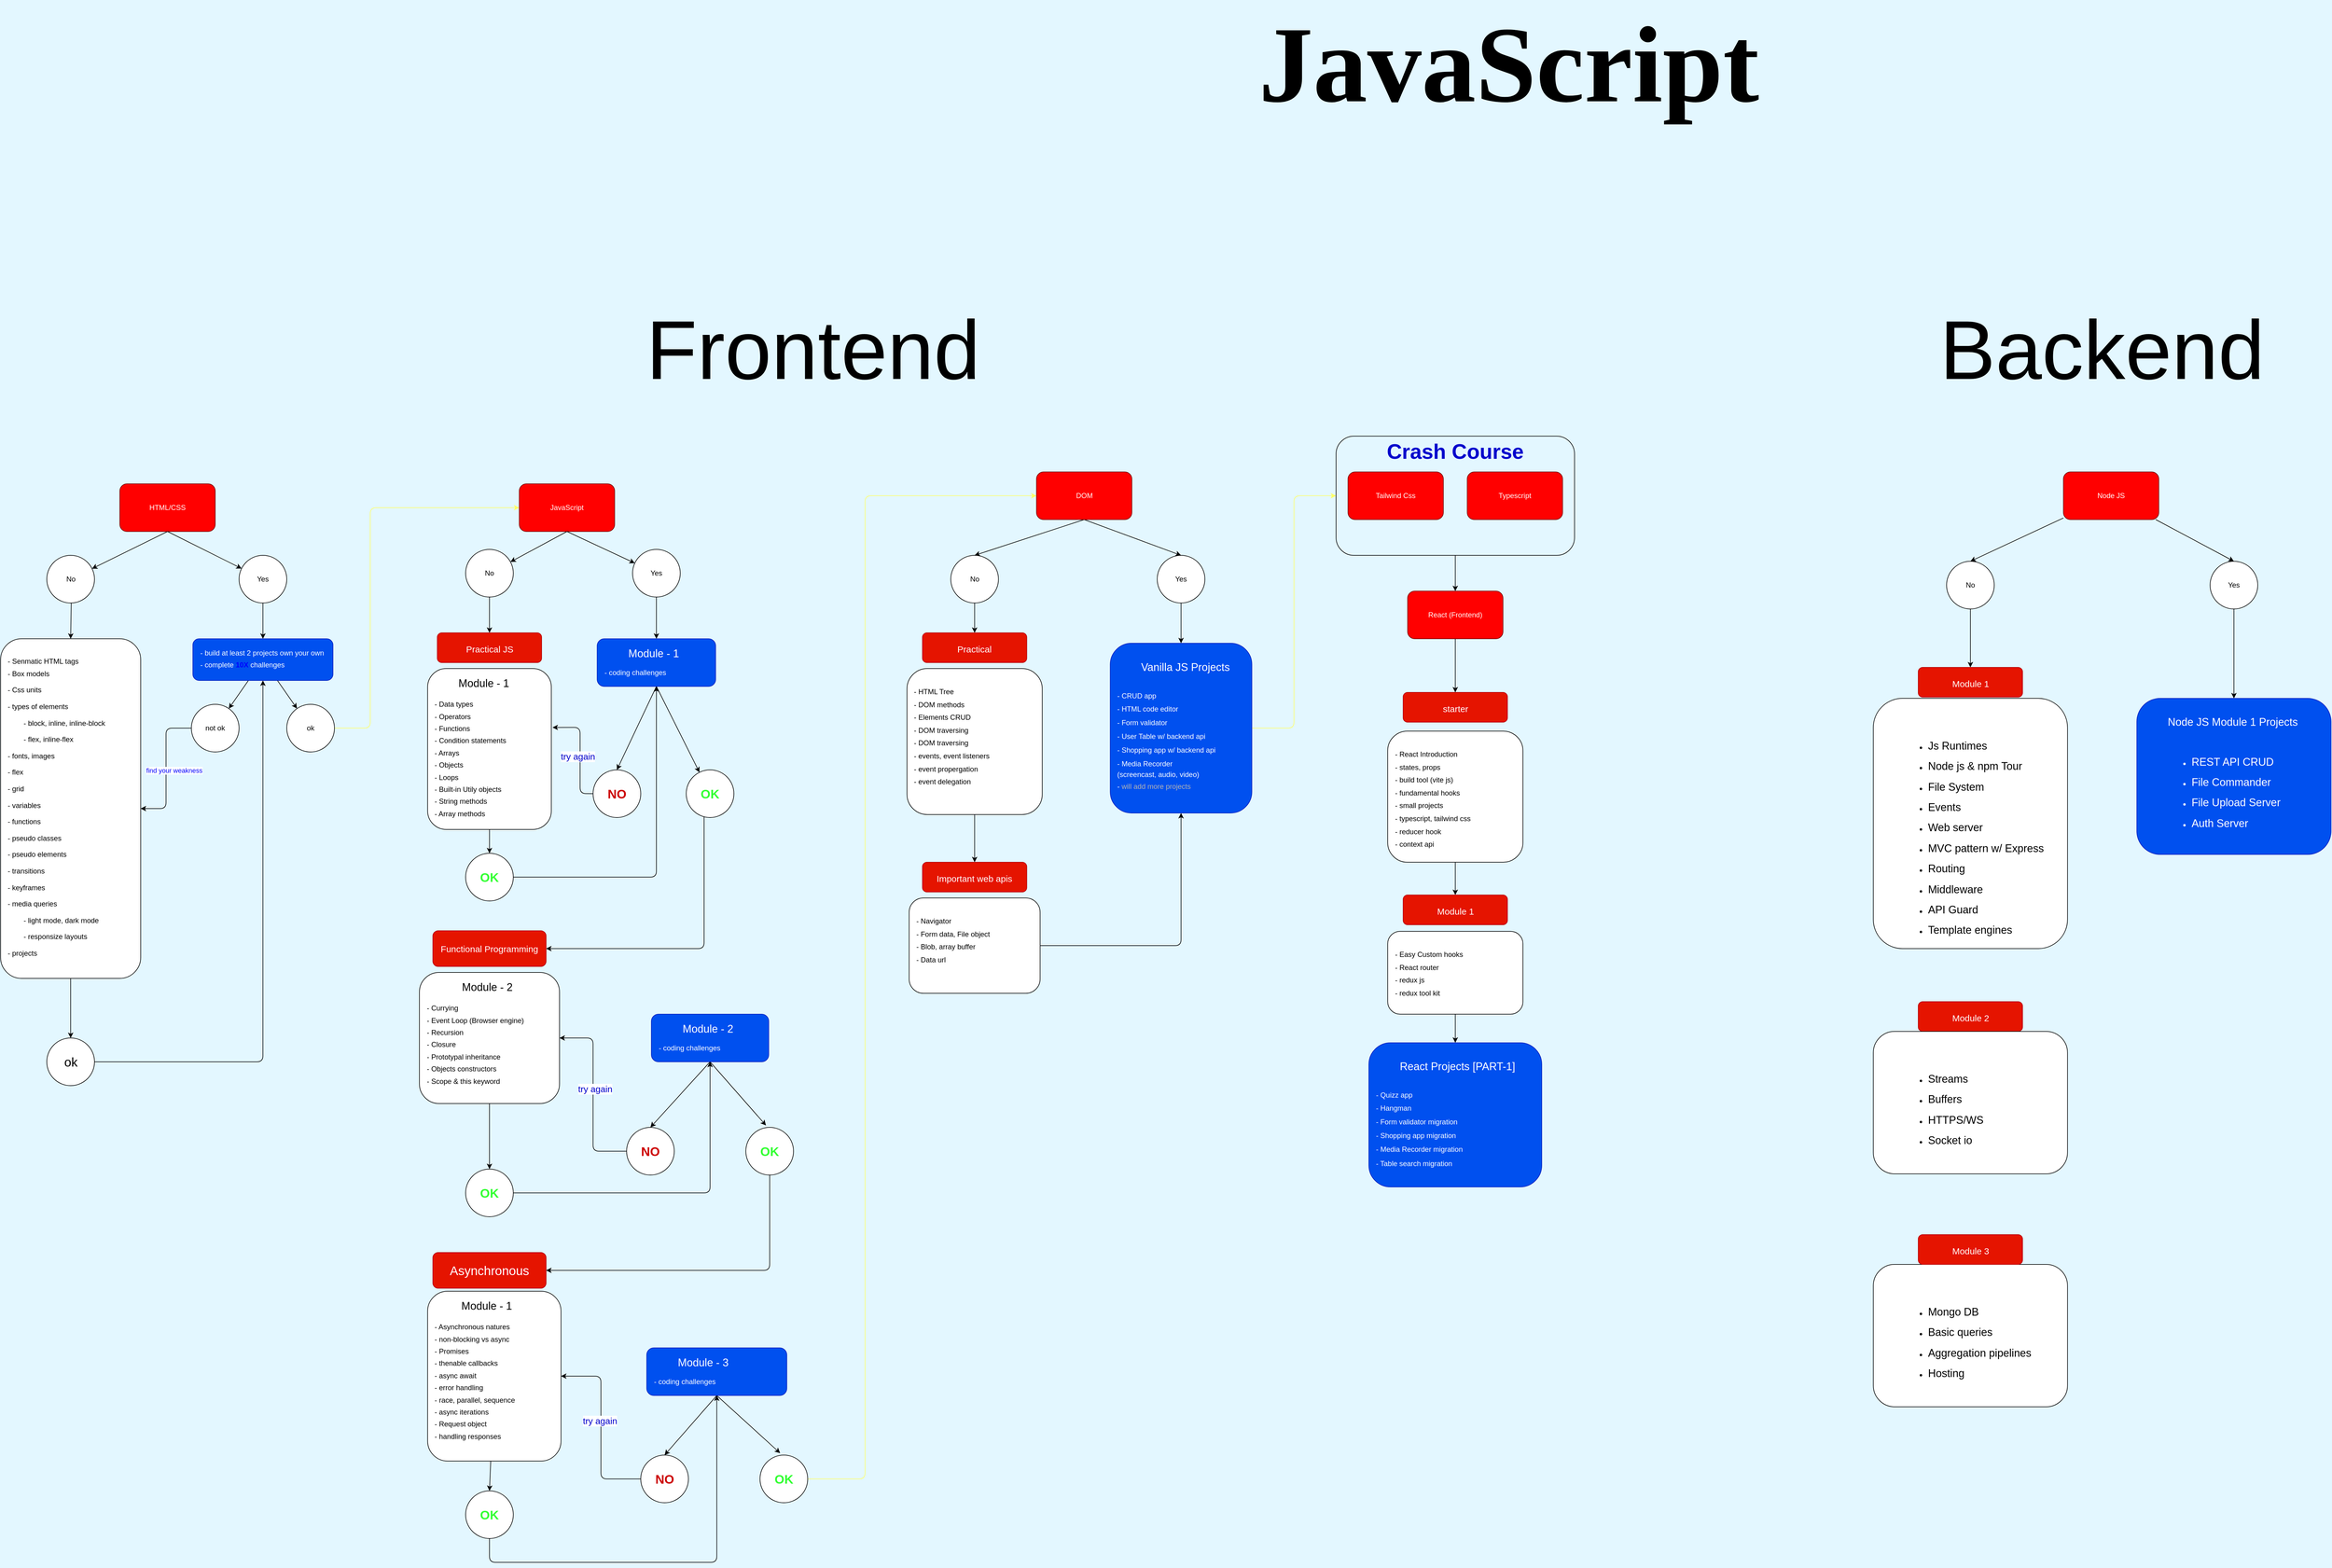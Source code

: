 <mxfile version="22.0.8" type="github">
  <diagram name="Page-1" id="PDXy6o1NTg4b_xBKvF_s">
    <mxGraphModel dx="4040" dy="2633" grid="0" gridSize="10" guides="1" tooltips="1" connect="1" arrows="1" fold="1" page="0" pageScale="1" pageWidth="827" pageHeight="1169" background="#E3F7FF" math="0" shadow="0">
      <root>
        <mxCell id="0" />
        <mxCell id="1" parent="0" />
        <mxCell id="FlzMsr6A2PIpTHrgCxrh-2" value="" style="edgeStyle=none;html=1;exitX=0.5;exitY=1;exitDx=0;exitDy=0;" edge="1" parent="1" source="FlzMsr6A2PIpTHrgCxrh-3" target="FlzMsr6A2PIpTHrgCxrh-5">
          <mxGeometry relative="1" as="geometry" />
        </mxCell>
        <mxCell id="FlzMsr6A2PIpTHrgCxrh-3" value="HTML/CSS" style="rounded=1;whiteSpace=wrap;html=1;fillColor=#FF0000;fontColor=#ffffff;strokeColor=#6F0000;" vertex="1" parent="1">
          <mxGeometry x="160" y="70" width="160" height="80" as="geometry" />
        </mxCell>
        <mxCell id="FlzMsr6A2PIpTHrgCxrh-4" style="edgeStyle=none;html=1;entryX=0.5;entryY=0;entryDx=0;entryDy=0;fontColor=#0000FF;" edge="1" parent="1" source="FlzMsr6A2PIpTHrgCxrh-5" target="FlzMsr6A2PIpTHrgCxrh-13">
          <mxGeometry relative="1" as="geometry" />
        </mxCell>
        <mxCell id="FlzMsr6A2PIpTHrgCxrh-5" value="No" style="ellipse;whiteSpace=wrap;html=1;rounded=1;" vertex="1" parent="1">
          <mxGeometry x="37.5" y="190" width="80" height="80" as="geometry" />
        </mxCell>
        <mxCell id="FlzMsr6A2PIpTHrgCxrh-6" style="edgeStyle=none;html=1;entryX=0.5;entryY=0;entryDx=0;entryDy=0;" edge="1" parent="1" source="FlzMsr6A2PIpTHrgCxrh-7" target="FlzMsr6A2PIpTHrgCxrh-11">
          <mxGeometry relative="1" as="geometry" />
        </mxCell>
        <mxCell id="FlzMsr6A2PIpTHrgCxrh-7" value="Yes" style="ellipse;whiteSpace=wrap;html=1;rounded=1;" vertex="1" parent="1">
          <mxGeometry x="360" y="190" width="80" height="80" as="geometry" />
        </mxCell>
        <mxCell id="FlzMsr6A2PIpTHrgCxrh-8" value="" style="edgeStyle=none;html=1;exitX=0.5;exitY=1;exitDx=0;exitDy=0;" edge="1" parent="1" source="FlzMsr6A2PIpTHrgCxrh-3" target="FlzMsr6A2PIpTHrgCxrh-7">
          <mxGeometry relative="1" as="geometry">
            <mxPoint x="413.636" y="160" as="sourcePoint" />
          </mxGeometry>
        </mxCell>
        <mxCell id="FlzMsr6A2PIpTHrgCxrh-9" value="" style="edgeStyle=none;html=1;fontColor=#0000FF;" edge="1" parent="1" source="FlzMsr6A2PIpTHrgCxrh-11" target="FlzMsr6A2PIpTHrgCxrh-15">
          <mxGeometry relative="1" as="geometry" />
        </mxCell>
        <mxCell id="FlzMsr6A2PIpTHrgCxrh-10" value="" style="edgeStyle=none;html=1;fontColor=#0000FF;" edge="1" parent="1" source="FlzMsr6A2PIpTHrgCxrh-11" target="FlzMsr6A2PIpTHrgCxrh-18">
          <mxGeometry relative="1" as="geometry" />
        </mxCell>
        <mxCell id="FlzMsr6A2PIpTHrgCxrh-11" value="&lt;div style=&quot;text-align: justify;&quot;&gt;&lt;span style=&quot;background-color: initial;&quot;&gt;- build at least 2 projects own your own&lt;/span&gt;&lt;/div&gt;&lt;div style=&quot;text-align: justify; line-height: 230%;&quot;&gt;&lt;span style=&quot;background-color: initial;&quot;&gt;- complete &lt;b&gt;&lt;font color=&quot;#0000ff&quot;&gt;10X&lt;/font&gt;&lt;/b&gt; challenges&lt;/span&gt;&lt;/div&gt;" style="whiteSpace=wrap;html=1;rounded=1;align=left;spacingTop=0;spacing=12;verticalAlign=top;fillColor=#0050ef;fontColor=#ffffff;strokeColor=#001DBC;" vertex="1" parent="1">
          <mxGeometry x="282.5" y="330" width="235" height="70" as="geometry" />
        </mxCell>
        <mxCell id="FlzMsr6A2PIpTHrgCxrh-12" value="" style="edgeStyle=none;html=1;fontSize=18;" edge="1" parent="1" source="FlzMsr6A2PIpTHrgCxrh-13" target="FlzMsr6A2PIpTHrgCxrh-30">
          <mxGeometry relative="1" as="geometry" />
        </mxCell>
        <mxCell id="FlzMsr6A2PIpTHrgCxrh-13" value="&amp;nbsp; &amp;nbsp; &amp;nbsp; &amp;nbsp; &amp;nbsp; &amp;nbsp; &amp;nbsp; &amp;nbsp; &amp;nbsp; &amp;nbsp; &amp;nbsp; &amp;nbsp; &amp;nbsp; &amp;nbsp; &amp;nbsp; &amp;nbsp; &amp;nbsp; &amp;nbsp; &amp;nbsp; &amp;nbsp; &amp;nbsp; &amp;nbsp; &amp;nbsp; &amp;nbsp; &amp;nbsp; &amp;nbsp; &amp;nbsp; &amp;nbsp; &amp;nbsp; &amp;nbsp;&lt;br&gt;- Senmatic HTML tags&lt;br&gt;&lt;div style=&quot;line-height: 27.6px;&quot;&gt;&lt;span style=&quot;background-color: initial;&quot;&gt;- Box models&lt;/span&gt;&lt;/div&gt;&lt;div style=&quot;line-height: 27.6px;&quot;&gt;&lt;span style=&quot;background-color: initial;&quot;&gt;- Css units&lt;/span&gt;&lt;/div&gt;&lt;div style=&quot;line-height: 27.6px;&quot;&gt;&lt;span style=&quot;background-color: initial;&quot;&gt;- types of elements&amp;nbsp;&lt;/span&gt;&lt;/div&gt;&lt;div style=&quot;line-height: 27.6px;&quot;&gt;&lt;span style=&quot;background-color: initial;&quot;&gt;&lt;span style=&quot;white-space: pre;&quot;&gt;&#x9;&lt;/span&gt;- block, inline, inline-block&lt;/span&gt;&lt;/div&gt;&lt;div style=&quot;line-height: 27.6px;&quot;&gt;&lt;span style=&quot;background-color: initial;&quot;&gt;&lt;span style=&quot;white-space: pre;&quot;&gt;&#x9;&lt;/span&gt;- flex, inline-flex&lt;br&gt;&lt;/span&gt;&lt;/div&gt;&lt;div style=&quot;line-height: 27.6px;&quot;&gt;&lt;span style=&quot;background-color: initial;&quot;&gt;- fonts,&amp;nbsp;&lt;/span&gt;&lt;span style=&quot;background-color: initial;&quot;&gt;images&lt;/span&gt;&lt;span style=&quot;background-color: initial;&quot;&gt;&lt;br&gt;&lt;/span&gt;&lt;/div&gt;&lt;div style=&quot;line-height: 27.6px;&quot;&gt;&lt;span style=&quot;background-color: initial;&quot;&gt;- flex&lt;/span&gt;&lt;/div&gt;&lt;div style=&quot;line-height: 27.6px;&quot;&gt;&lt;span style=&quot;background-color: initial;&quot;&gt;- grid&lt;/span&gt;&lt;/div&gt;&lt;div style=&quot;line-height: 27.6px;&quot;&gt;&lt;span style=&quot;background-color: initial;&quot;&gt;- variables&lt;/span&gt;&lt;/div&gt;&lt;div style=&quot;line-height: 27.6px;&quot;&gt;&lt;span style=&quot;background-color: initial;&quot;&gt;- functions&lt;/span&gt;&lt;/div&gt;&lt;div style=&quot;line-height: 27.6px;&quot;&gt;&lt;span style=&quot;background-color: initial;&quot;&gt;- pseudo classes&lt;/span&gt;&lt;/div&gt;&lt;div style=&quot;line-height: 27.6px;&quot;&gt;&lt;span style=&quot;background-color: initial;&quot;&gt;- pseudo elements&lt;/span&gt;&lt;/div&gt;&lt;div style=&quot;line-height: 27.6px;&quot;&gt;&lt;span style=&quot;background-color: initial;&quot;&gt;- transitions&lt;/span&gt;&lt;/div&gt;&lt;div style=&quot;line-height: 27.6px;&quot;&gt;&lt;span style=&quot;background-color: initial;&quot;&gt;- keyframes&lt;/span&gt;&lt;/div&gt;&lt;div style=&quot;line-height: 27.6px;&quot;&gt;&lt;span style=&quot;background-color: initial;&quot;&gt;- media queries&amp;nbsp;&lt;/span&gt;&lt;/div&gt;&lt;div style=&quot;line-height: 27.6px;&quot;&gt;&lt;span style=&quot;background-color: initial;&quot;&gt;&lt;span style=&quot;white-space: pre;&quot;&gt;&#x9;&lt;/span&gt;- light mode, dark mode&lt;br&gt;&lt;/span&gt;&lt;/div&gt;&lt;div style=&quot;line-height: 27.6px;&quot;&gt;&lt;span style=&quot;background-color: initial;&quot;&gt;&lt;span style=&quot;white-space: pre;&quot;&gt;&#x9;&lt;/span&gt;- responsize layouts&lt;br&gt;&lt;/span&gt;&lt;/div&gt;&lt;div style=&quot;line-height: 27.6px;&quot;&gt;&lt;span style=&quot;background-color: initial;&quot;&gt;- projects&lt;/span&gt;&lt;/div&gt;" style="whiteSpace=wrap;html=1;rounded=1;align=left;spacingTop=0;spacing=12;verticalAlign=top;" vertex="1" parent="1">
          <mxGeometry x="-40" y="330" width="235" height="570" as="geometry" />
        </mxCell>
        <mxCell id="FlzMsr6A2PIpTHrgCxrh-14" style="edgeStyle=orthogonalEdgeStyle;html=1;entryX=0;entryY=0.5;entryDx=0;entryDy=0;fontColor=#0000FF;fontSize=19;strokeColor=#FFFF66;" edge="1" parent="1" source="FlzMsr6A2PIpTHrgCxrh-15" target="FlzMsr6A2PIpTHrgCxrh-20">
          <mxGeometry relative="1" as="geometry">
            <Array as="points">
              <mxPoint x="580" y="480" />
              <mxPoint x="580" y="110" />
            </Array>
          </mxGeometry>
        </mxCell>
        <mxCell id="FlzMsr6A2PIpTHrgCxrh-15" value="ok" style="ellipse;whiteSpace=wrap;html=1;align=center;verticalAlign=middle;rounded=1;spacingTop=0;spacing=12;" vertex="1" parent="1">
          <mxGeometry x="440" y="440" width="80" height="80" as="geometry" />
        </mxCell>
        <mxCell id="FlzMsr6A2PIpTHrgCxrh-16" style="edgeStyle=orthogonalEdgeStyle;html=1;entryX=1;entryY=0.5;entryDx=0;entryDy=0;fontColor=#0000FF;" edge="1" parent="1" source="FlzMsr6A2PIpTHrgCxrh-18" target="FlzMsr6A2PIpTHrgCxrh-13">
          <mxGeometry relative="1" as="geometry" />
        </mxCell>
        <mxCell id="FlzMsr6A2PIpTHrgCxrh-17" value="find your weakness" style="edgeLabel;html=1;align=center;verticalAlign=middle;resizable=0;points=[];fontColor=#0000FF;rounded=1;" vertex="1" connectable="0" parent="FlzMsr6A2PIpTHrgCxrh-16">
          <mxGeometry x="-0.205" relative="1" as="geometry">
            <mxPoint x="13" y="26" as="offset" />
          </mxGeometry>
        </mxCell>
        <mxCell id="FlzMsr6A2PIpTHrgCxrh-18" value="not ok" style="ellipse;whiteSpace=wrap;html=1;align=center;verticalAlign=middle;rounded=1;spacingTop=0;spacing=12;" vertex="1" parent="1">
          <mxGeometry x="280" y="440" width="80" height="80" as="geometry" />
        </mxCell>
        <mxCell id="FlzMsr6A2PIpTHrgCxrh-19" value="" style="edgeStyle=none;html=1;exitX=0.5;exitY=1;exitDx=0;exitDy=0;" edge="1" parent="1" source="FlzMsr6A2PIpTHrgCxrh-20" target="FlzMsr6A2PIpTHrgCxrh-22">
          <mxGeometry relative="1" as="geometry" />
        </mxCell>
        <mxCell id="FlzMsr6A2PIpTHrgCxrh-20" value="JavaScript" style="rounded=1;whiteSpace=wrap;html=1;fillColor=#FF0000;fontColor=#ffffff;strokeColor=#6F0000;" vertex="1" parent="1">
          <mxGeometry x="830" y="70" width="160" height="80" as="geometry" />
        </mxCell>
        <mxCell id="FlzMsr6A2PIpTHrgCxrh-21" style="edgeStyle=orthogonalEdgeStyle;html=1;fontSize=15;fontColor=#0000CC;" edge="1" parent="1" source="FlzMsr6A2PIpTHrgCxrh-22" target="FlzMsr6A2PIpTHrgCxrh-64">
          <mxGeometry relative="1" as="geometry" />
        </mxCell>
        <mxCell id="FlzMsr6A2PIpTHrgCxrh-22" value="No" style="ellipse;whiteSpace=wrap;html=1;rounded=1;" vertex="1" parent="1">
          <mxGeometry x="740" y="180" width="80" height="80" as="geometry" />
        </mxCell>
        <mxCell id="FlzMsr6A2PIpTHrgCxrh-23" style="edgeStyle=none;html=1;" edge="1" parent="1" source="FlzMsr6A2PIpTHrgCxrh-24" target="FlzMsr6A2PIpTHrgCxrh-28">
          <mxGeometry relative="1" as="geometry" />
        </mxCell>
        <mxCell id="FlzMsr6A2PIpTHrgCxrh-24" value="Yes" style="ellipse;whiteSpace=wrap;html=1;rounded=1;" vertex="1" parent="1">
          <mxGeometry x="1020" y="180" width="80" height="80" as="geometry" />
        </mxCell>
        <mxCell id="FlzMsr6A2PIpTHrgCxrh-25" value="" style="edgeStyle=none;html=1;exitX=0.5;exitY=1;exitDx=0;exitDy=0;" edge="1" parent="1" source="FlzMsr6A2PIpTHrgCxrh-20" target="FlzMsr6A2PIpTHrgCxrh-24">
          <mxGeometry relative="1" as="geometry">
            <mxPoint x="1006.136" y="160" as="sourcePoint" />
          </mxGeometry>
        </mxCell>
        <mxCell id="FlzMsr6A2PIpTHrgCxrh-26" value="" style="html=1;fontSize=16;exitX=0.5;exitY=1;exitDx=0;exitDy=0;" edge="1" parent="1" source="FlzMsr6A2PIpTHrgCxrh-28" target="FlzMsr6A2PIpTHrgCxrh-38">
          <mxGeometry relative="1" as="geometry" />
        </mxCell>
        <mxCell id="FlzMsr6A2PIpTHrgCxrh-27" style="edgeStyle=none;html=1;exitX=0.5;exitY=1;exitDx=0;exitDy=0;entryX=0.5;entryY=0;entryDx=0;entryDy=0;fontSize=21;fontColor=#33FF33;" edge="1" parent="1" source="FlzMsr6A2PIpTHrgCxrh-28" target="FlzMsr6A2PIpTHrgCxrh-41">
          <mxGeometry relative="1" as="geometry" />
        </mxCell>
        <mxCell id="FlzMsr6A2PIpTHrgCxrh-28" value="&lt;blockquote style=&quot;margin: 0px 0px 0px 40px; border: none; padding: 0px; line-height: 140%;&quot;&gt;&lt;div style=&quot;text-align: center; line-height: 140%;&quot;&gt;&lt;font style=&quot;font-size: 18px;&quot;&gt;Module - 1&lt;/font&gt;&lt;/div&gt;&lt;/blockquote&gt;&lt;div style=&quot;text-align: center;&quot;&gt;&lt;span style=&quot;background-color: initial;&quot;&gt;&lt;br&gt;&lt;/span&gt;&lt;/div&gt;&lt;div style=&quot;text-align: justify;&quot;&gt;&lt;span style=&quot;background-color: initial;&quot;&gt;-&amp;nbsp;&lt;/span&gt;&lt;span style=&quot;background-color: initial;&quot;&gt;coding challenges&lt;/span&gt;&lt;br&gt;&lt;/div&gt;" style="whiteSpace=wrap;html=1;rounded=1;align=left;spacingTop=0;spacing=12;verticalAlign=top;fillColor=#0050ef;fontColor=#ffffff;strokeColor=#001DBC;" vertex="1" parent="1">
          <mxGeometry x="960.63" y="330" width="198.75" height="80" as="geometry" />
        </mxCell>
        <mxCell id="FlzMsr6A2PIpTHrgCxrh-29" style="edgeStyle=orthogonalEdgeStyle;html=1;entryX=0.5;entryY=1;entryDx=0;entryDy=0;fontSize=21;" edge="1" parent="1" source="FlzMsr6A2PIpTHrgCxrh-30" target="FlzMsr6A2PIpTHrgCxrh-11">
          <mxGeometry relative="1" as="geometry" />
        </mxCell>
        <mxCell id="FlzMsr6A2PIpTHrgCxrh-30" value="ok" style="ellipse;whiteSpace=wrap;html=1;align=center;verticalAlign=middle;rounded=1;spacingTop=0;spacing=12;fontSize=21;" vertex="1" parent="1">
          <mxGeometry x="37.5" y="1000" width="80" height="80" as="geometry" />
        </mxCell>
        <mxCell id="FlzMsr6A2PIpTHrgCxrh-31" value="" style="edgeStyle=orthogonalEdgeStyle;html=1;fontSize=16;" edge="1" parent="1" source="FlzMsr6A2PIpTHrgCxrh-32">
          <mxGeometry relative="1" as="geometry">
            <mxPoint x="780" y="690" as="targetPoint" />
          </mxGeometry>
        </mxCell>
        <mxCell id="FlzMsr6A2PIpTHrgCxrh-32" value="&lt;blockquote style=&quot;margin: 0px 0px 0px 40px; border: none; padding: 0px; line-height: 140%;&quot;&gt;&lt;div style=&quot;text-align: center; line-height: 140%;&quot;&gt;&lt;font style=&quot;font-size: 18px;&quot;&gt;Module - 1&lt;/font&gt;&lt;/div&gt;&lt;/blockquote&gt;&lt;div style=&quot;text-align: center;&quot;&gt;&lt;span style=&quot;background-color: initial;&quot;&gt;&lt;br&gt;&lt;/span&gt;&lt;/div&gt;&lt;div style=&quot;text-align: justify; line-height: 170%;&quot;&gt;- Data types&lt;/div&gt;&lt;div style=&quot;text-align: justify; line-height: 170%;&quot;&gt;- Operators&lt;/div&gt;&lt;div style=&quot;text-align: justify; line-height: 170%;&quot;&gt;- Functions&lt;/div&gt;&lt;div style=&quot;text-align: justify; line-height: 170%;&quot;&gt;- Condition statements&lt;/div&gt;&lt;div style=&quot;text-align: justify; line-height: 170%;&quot;&gt;- Arrays&lt;/div&gt;&lt;div style=&quot;text-align: justify; line-height: 170%;&quot;&gt;- Objects&lt;/div&gt;&lt;div style=&quot;text-align: justify; line-height: 170%;&quot;&gt;- Loops&lt;/div&gt;&lt;div style=&quot;text-align: justify; line-height: 170%;&quot;&gt;- Built-in Utily objects&lt;/div&gt;&lt;div style=&quot;text-align: justify; line-height: 170%;&quot;&gt;- String methods&lt;/div&gt;&lt;div style=&quot;text-align: justify; line-height: 170%;&quot;&gt;- Array methods&lt;/div&gt;" style="whiteSpace=wrap;html=1;rounded=1;align=left;spacingTop=0;spacing=12;verticalAlign=top;" vertex="1" parent="1">
          <mxGeometry x="676.25" y="380" width="207.5" height="270" as="geometry" />
        </mxCell>
        <mxCell id="FlzMsr6A2PIpTHrgCxrh-33" style="edgeStyle=orthogonalEdgeStyle;html=1;entryX=0.5;entryY=1;entryDx=0;entryDy=0;fontSize=16;" edge="1" parent="1" source="FlzMsr6A2PIpTHrgCxrh-34" target="FlzMsr6A2PIpTHrgCxrh-28">
          <mxGeometry relative="1" as="geometry" />
        </mxCell>
        <mxCell id="FlzMsr6A2PIpTHrgCxrh-34" value="&lt;font color=&quot;#33ff33&quot;&gt;&lt;b&gt;OK&lt;/b&gt;&lt;/font&gt;" style="ellipse;whiteSpace=wrap;html=1;align=center;verticalAlign=middle;rounded=1;spacingTop=0;spacing=12;fontSize=21;" vertex="1" parent="1">
          <mxGeometry x="740" y="690" width="80" height="80" as="geometry" />
        </mxCell>
        <mxCell id="FlzMsr6A2PIpTHrgCxrh-35" style="edgeStyle=orthogonalEdgeStyle;html=1;entryX=0.5;entryY=0;entryDx=0;entryDy=0;fontSize=21;fontColor=#33FF33;" edge="1" parent="1" source="FlzMsr6A2PIpTHrgCxrh-36" target="FlzMsr6A2PIpTHrgCxrh-43">
          <mxGeometry relative="1" as="geometry" />
        </mxCell>
        <mxCell id="FlzMsr6A2PIpTHrgCxrh-36" value="&lt;blockquote style=&quot;margin: 0px 0px 0px 40px; border: none; padding: 0px; line-height: 140%;&quot;&gt;&lt;div style=&quot;text-align: center; line-height: 140%;&quot;&gt;&lt;font style=&quot;font-size: 18px;&quot;&gt;Module - 2&lt;/font&gt;&lt;/div&gt;&lt;/blockquote&gt;&lt;div style=&quot;text-align: center;&quot;&gt;&lt;span style=&quot;background-color: initial;&quot;&gt;&lt;br&gt;&lt;/span&gt;&lt;/div&gt;&lt;div style=&quot;text-align: justify; line-height: 170%;&quot;&gt;- Currying&lt;/div&gt;&lt;div style=&quot;text-align: justify; line-height: 170%;&quot;&gt;- Event Loop (Browser engine)&lt;/div&gt;&lt;div style=&quot;text-align: justify; line-height: 170%;&quot;&gt;- Recursion&lt;/div&gt;&lt;div style=&quot;text-align: justify; line-height: 170%;&quot;&gt;- Closure&lt;/div&gt;&lt;div style=&quot;text-align: justify; line-height: 170%;&quot;&gt;- Prototypal inheritance&lt;/div&gt;&lt;div style=&quot;text-align: justify; line-height: 170%;&quot;&gt;- Objects constructors&lt;/div&gt;&lt;div style=&quot;text-align: justify; line-height: 170%;&quot;&gt;- Scope &amp;amp; this keyword&lt;/div&gt;" style="whiteSpace=wrap;html=1;rounded=1;align=left;spacingTop=0;spacing=12;verticalAlign=top;" vertex="1" parent="1">
          <mxGeometry x="662.5" y="890" width="235" height="220" as="geometry" />
        </mxCell>
        <mxCell id="FlzMsr6A2PIpTHrgCxrh-37" style="edgeStyle=orthogonalEdgeStyle;html=1;entryX=1;entryY=0.5;entryDx=0;entryDy=0;fontSize=15;fontColor=#0000CC;" edge="1" parent="1" source="FlzMsr6A2PIpTHrgCxrh-38" target="FlzMsr6A2PIpTHrgCxrh-62">
          <mxGeometry relative="1" as="geometry">
            <Array as="points">
              <mxPoint x="1140" y="850" />
            </Array>
          </mxGeometry>
        </mxCell>
        <mxCell id="FlzMsr6A2PIpTHrgCxrh-38" value="&lt;b&gt;&lt;font color=&quot;#33ff33&quot; style=&quot;font-size: 21px;&quot;&gt;OK&lt;/font&gt;&lt;/b&gt;" style="ellipse;whiteSpace=wrap;html=1;align=center;verticalAlign=middle;rounded=1;spacingTop=0;spacing=12;" vertex="1" parent="1">
          <mxGeometry x="1110" y="550" width="80" height="80" as="geometry" />
        </mxCell>
        <mxCell id="FlzMsr6A2PIpTHrgCxrh-39" style="edgeStyle=orthogonalEdgeStyle;html=1;entryX=1;entryY=0.366;entryDx=0;entryDy=0;entryPerimeter=0;fontSize=21;fontColor=#CC0000;" edge="1" parent="1">
          <mxGeometry relative="1" as="geometry">
            <Array as="points">
              <mxPoint x="932" y="590" />
              <mxPoint x="932" y="479" />
            </Array>
            <mxPoint x="955.75" y="589.941" as="sourcePoint" />
            <mxPoint x="885.75" y="478.82" as="targetPoint" />
          </mxGeometry>
        </mxCell>
        <mxCell id="FlzMsr6A2PIpTHrgCxrh-40" value="&lt;font color=&quot;#0000cc&quot;&gt;try again&lt;/font&gt;" style="edgeLabel;html=1;align=center;verticalAlign=middle;resizable=0;points=[];fontSize=15;fontColor=#FFFFFF;rounded=1;" vertex="1" connectable="0" parent="FlzMsr6A2PIpTHrgCxrh-39">
          <mxGeometry x="-0.38" y="1" relative="1" as="geometry">
            <mxPoint x="-3" y="-31" as="offset" />
          </mxGeometry>
        </mxCell>
        <mxCell id="FlzMsr6A2PIpTHrgCxrh-41" value="&lt;span style=&quot;font-size: 21px;&quot;&gt;&lt;b style=&quot;&quot;&gt;&lt;font color=&quot;#cc0000&quot;&gt;NO&lt;/font&gt;&lt;/b&gt;&lt;/span&gt;" style="ellipse;whiteSpace=wrap;html=1;align=center;verticalAlign=middle;rounded=1;spacingTop=0;spacing=12;" vertex="1" parent="1">
          <mxGeometry x="953.75" y="550" width="80" height="80" as="geometry" />
        </mxCell>
        <mxCell id="FlzMsr6A2PIpTHrgCxrh-42" style="edgeStyle=orthogonalEdgeStyle;html=1;entryX=0.5;entryY=1;entryDx=0;entryDy=0;fontSize=21;fontColor=#33FF33;" edge="1" parent="1" source="FlzMsr6A2PIpTHrgCxrh-43" target="FlzMsr6A2PIpTHrgCxrh-46">
          <mxGeometry relative="1" as="geometry" />
        </mxCell>
        <mxCell id="FlzMsr6A2PIpTHrgCxrh-43" value="&lt;font color=&quot;#33ff33&quot;&gt;&lt;b&gt;OK&lt;/b&gt;&lt;/font&gt;" style="ellipse;whiteSpace=wrap;html=1;align=center;verticalAlign=middle;rounded=1;spacingTop=0;spacing=12;fontSize=21;" vertex="1" parent="1">
          <mxGeometry x="740" y="1220" width="80" height="80" as="geometry" />
        </mxCell>
        <mxCell id="FlzMsr6A2PIpTHrgCxrh-44" style="html=1;entryX=0.5;entryY=0;entryDx=0;entryDy=0;fontSize=21;fontColor=#33FF33;exitX=0.5;exitY=1;exitDx=0;exitDy=0;" edge="1" parent="1" source="FlzMsr6A2PIpTHrgCxrh-46" target="FlzMsr6A2PIpTHrgCxrh-51">
          <mxGeometry relative="1" as="geometry" />
        </mxCell>
        <mxCell id="FlzMsr6A2PIpTHrgCxrh-45" style="edgeStyle=none;html=1;entryX=0.422;entryY=-0.041;entryDx=0;entryDy=0;entryPerimeter=0;fontSize=21;fontColor=#33FF33;exitX=0.5;exitY=1;exitDx=0;exitDy=0;" edge="1" parent="1" source="FlzMsr6A2PIpTHrgCxrh-46" target="FlzMsr6A2PIpTHrgCxrh-48">
          <mxGeometry relative="1" as="geometry" />
        </mxCell>
        <mxCell id="FlzMsr6A2PIpTHrgCxrh-46" value="&lt;blockquote style=&quot;margin: 0px 0px 0px 40px; border: none; padding: 0px; line-height: 140%;&quot;&gt;&lt;div style=&quot;text-align: center; line-height: 140%;&quot;&gt;&lt;font style=&quot;font-size: 18px;&quot;&gt;Module - 2&lt;/font&gt;&lt;/div&gt;&lt;/blockquote&gt;&lt;div style=&quot;text-align: center;&quot;&gt;&lt;span style=&quot;background-color: initial;&quot;&gt;&lt;br&gt;&lt;/span&gt;&lt;/div&gt;&lt;div style=&quot;text-align: justify;&quot;&gt;&lt;span style=&quot;background-color: initial;&quot;&gt;- &lt;/span&gt;&lt;span style=&quot;background-color: initial;&quot;&gt;coding challenges&lt;/span&gt;&lt;br&gt;&lt;/div&gt;" style="whiteSpace=wrap;html=1;rounded=1;align=left;spacingTop=0;spacing=12;verticalAlign=top;fillColor=#0050ef;fontColor=#ffffff;strokeColor=#001DBC;" vertex="1" parent="1">
          <mxGeometry x="1051.56" y="960" width="196.87" height="80" as="geometry" />
        </mxCell>
        <mxCell id="FlzMsr6A2PIpTHrgCxrh-47" style="edgeStyle=orthogonalEdgeStyle;html=1;entryX=1;entryY=0.5;entryDx=0;entryDy=0;fontSize=15;fontColor=#0000CC;" edge="1" parent="1" source="FlzMsr6A2PIpTHrgCxrh-48" target="FlzMsr6A2PIpTHrgCxrh-63">
          <mxGeometry relative="1" as="geometry">
            <Array as="points">
              <mxPoint x="1250" y="1390" />
            </Array>
          </mxGeometry>
        </mxCell>
        <mxCell id="FlzMsr6A2PIpTHrgCxrh-48" value="&lt;b&gt;&lt;font color=&quot;#33ff33&quot; style=&quot;font-size: 21px;&quot;&gt;OK&lt;/font&gt;&lt;/b&gt;" style="ellipse;whiteSpace=wrap;html=1;align=center;verticalAlign=middle;rounded=1;spacingTop=0;spacing=12;" vertex="1" parent="1">
          <mxGeometry x="1210" y="1150" width="80" height="80" as="geometry" />
        </mxCell>
        <mxCell id="FlzMsr6A2PIpTHrgCxrh-49" style="edgeStyle=orthogonalEdgeStyle;html=1;entryX=1;entryY=0.5;entryDx=0;entryDy=0;fontSize=21;fontColor=#33FF33;" edge="1" parent="1" source="FlzMsr6A2PIpTHrgCxrh-51" target="FlzMsr6A2PIpTHrgCxrh-36">
          <mxGeometry relative="1" as="geometry" />
        </mxCell>
        <mxCell id="FlzMsr6A2PIpTHrgCxrh-50" value="try again" style="edgeLabel;html=1;align=center;verticalAlign=middle;resizable=0;points=[];fontSize=15;fontColor=#0000CC;rounded=1;" vertex="1" connectable="0" parent="FlzMsr6A2PIpTHrgCxrh-49">
          <mxGeometry x="0.072" y="-3" relative="1" as="geometry">
            <mxPoint as="offset" />
          </mxGeometry>
        </mxCell>
        <mxCell id="FlzMsr6A2PIpTHrgCxrh-51" value="&lt;span style=&quot;font-size: 21px;&quot;&gt;&lt;b style=&quot;&quot;&gt;&lt;font color=&quot;#cc0000&quot;&gt;NO&lt;/font&gt;&lt;/b&gt;&lt;/span&gt;" style="ellipse;whiteSpace=wrap;html=1;align=center;verticalAlign=middle;rounded=1;spacingTop=0;spacing=12;" vertex="1" parent="1">
          <mxGeometry x="1010" y="1150" width="80" height="80" as="geometry" />
        </mxCell>
        <mxCell id="FlzMsr6A2PIpTHrgCxrh-52" style="edgeStyle=orthogonalEdgeStyle;html=1;entryX=0.5;entryY=1;entryDx=0;entryDy=0;fontSize=21;fontColor=#33FF33;" edge="1" parent="1" source="FlzMsr6A2PIpTHrgCxrh-53" target="FlzMsr6A2PIpTHrgCxrh-56">
          <mxGeometry relative="1" as="geometry">
            <Array as="points">
              <mxPoint x="780" y="1880" />
              <mxPoint x="1161" y="1880" />
            </Array>
          </mxGeometry>
        </mxCell>
        <mxCell id="FlzMsr6A2PIpTHrgCxrh-53" value="&lt;font color=&quot;#33ff33&quot;&gt;&lt;b&gt;OK&lt;/b&gt;&lt;/font&gt;" style="ellipse;whiteSpace=wrap;html=1;align=center;verticalAlign=middle;rounded=1;spacingTop=0;spacing=12;fontSize=21;" vertex="1" parent="1">
          <mxGeometry x="740" y="1760" width="80" height="80" as="geometry" />
        </mxCell>
        <mxCell id="FlzMsr6A2PIpTHrgCxrh-54" style="html=1;entryX=0.5;entryY=0;entryDx=0;entryDy=0;fontSize=21;fontColor=#33FF33;exitX=0.5;exitY=1;exitDx=0;exitDy=0;" edge="1" parent="1" source="FlzMsr6A2PIpTHrgCxrh-56" target="FlzMsr6A2PIpTHrgCxrh-61">
          <mxGeometry relative="1" as="geometry" />
        </mxCell>
        <mxCell id="FlzMsr6A2PIpTHrgCxrh-55" style="edgeStyle=none;html=1;entryX=0.422;entryY=-0.041;entryDx=0;entryDy=0;entryPerimeter=0;fontSize=21;fontColor=#33FF33;exitX=0.5;exitY=1;exitDx=0;exitDy=0;" edge="1" parent="1" source="FlzMsr6A2PIpTHrgCxrh-56" target="FlzMsr6A2PIpTHrgCxrh-58">
          <mxGeometry relative="1" as="geometry" />
        </mxCell>
        <mxCell id="FlzMsr6A2PIpTHrgCxrh-56" value="&lt;blockquote style=&quot;margin: 0px 0px 0px 40px; border: none; padding: 0px; line-height: 140%;&quot;&gt;&lt;div style=&quot;text-align: center; line-height: 140%;&quot;&gt;&lt;font style=&quot;font-size: 18px;&quot;&gt;Module - 3&lt;/font&gt;&lt;/div&gt;&lt;/blockquote&gt;&lt;div style=&quot;text-align: center;&quot;&gt;&lt;span style=&quot;background-color: initial;&quot;&gt;&lt;br&gt;&lt;/span&gt;&lt;/div&gt;&lt;div style=&quot;text-align: justify;&quot;&gt;&lt;span style=&quot;background-color: initial;&quot;&gt;- &lt;/span&gt;&lt;span style=&quot;background-color: initial;&quot;&gt;coding challenges&lt;/span&gt;&lt;br&gt;&lt;/div&gt;" style="whiteSpace=wrap;html=1;rounded=1;align=left;spacingTop=0;spacing=12;verticalAlign=top;fillColor=#0050ef;fontColor=#ffffff;strokeColor=#001DBC;" vertex="1" parent="1">
          <mxGeometry x="1043.75" y="1520" width="235" height="80" as="geometry" />
        </mxCell>
        <mxCell id="FlzMsr6A2PIpTHrgCxrh-57" style="edgeStyle=orthogonalEdgeStyle;html=1;strokeColor=#FFFF66;fontSize=19;fontColor=#0000CC;entryX=0;entryY=0.5;entryDx=0;entryDy=0;" edge="1" parent="1" source="FlzMsr6A2PIpTHrgCxrh-58" target="FlzMsr6A2PIpTHrgCxrh-67">
          <mxGeometry relative="1" as="geometry">
            <mxPoint x="1490" y="110.0" as="targetPoint" />
            <Array as="points">
              <mxPoint x="1410" y="1740" />
              <mxPoint x="1410" y="90" />
            </Array>
          </mxGeometry>
        </mxCell>
        <mxCell id="FlzMsr6A2PIpTHrgCxrh-58" value="&lt;b&gt;&lt;font color=&quot;#33ff33&quot; style=&quot;font-size: 21px;&quot;&gt;OK&lt;/font&gt;&lt;/b&gt;" style="ellipse;whiteSpace=wrap;html=1;align=center;verticalAlign=middle;rounded=1;spacingTop=0;spacing=12;" vertex="1" parent="1">
          <mxGeometry x="1233.75" y="1700" width="80" height="80" as="geometry" />
        </mxCell>
        <mxCell id="FlzMsr6A2PIpTHrgCxrh-59" style="edgeStyle=orthogonalEdgeStyle;html=1;entryX=1;entryY=0.5;entryDx=0;entryDy=0;fontSize=21;fontColor=#33FF33;" edge="1" parent="1" source="FlzMsr6A2PIpTHrgCxrh-61" target="FlzMsr6A2PIpTHrgCxrh-100">
          <mxGeometry relative="1" as="geometry">
            <mxPoint x="900" y="1540" as="targetPoint" />
          </mxGeometry>
        </mxCell>
        <mxCell id="FlzMsr6A2PIpTHrgCxrh-60" value="try again" style="edgeLabel;html=1;align=center;verticalAlign=middle;resizable=0;points=[];fontSize=15;fontColor=#0000CC;rounded=1;" vertex="1" connectable="0" parent="FlzMsr6A2PIpTHrgCxrh-59">
          <mxGeometry x="0.219" relative="1" as="geometry">
            <mxPoint x="-2" y="21" as="offset" />
          </mxGeometry>
        </mxCell>
        <mxCell id="FlzMsr6A2PIpTHrgCxrh-61" value="&lt;span style=&quot;font-size: 21px;&quot;&gt;&lt;b style=&quot;&quot;&gt;&lt;font color=&quot;#cc0000&quot;&gt;NO&lt;/font&gt;&lt;/b&gt;&lt;/span&gt;" style="ellipse;whiteSpace=wrap;html=1;align=center;verticalAlign=middle;rounded=1;spacingTop=0;spacing=12;" vertex="1" parent="1">
          <mxGeometry x="1033.75" y="1700" width="80" height="80" as="geometry" />
        </mxCell>
        <mxCell id="FlzMsr6A2PIpTHrgCxrh-62" value="Functional Programming" style="rounded=1;whiteSpace=wrap;html=1;labelBackgroundColor=none;fontSize=15;fontColor=#ffffff;fillColor=#e51400;strokeColor=#B20000;" vertex="1" parent="1">
          <mxGeometry x="685" y="820" width="190" height="60" as="geometry" />
        </mxCell>
        <mxCell id="FlzMsr6A2PIpTHrgCxrh-63" value="Asynchronous" style="rounded=1;whiteSpace=wrap;html=1;labelBackgroundColor=none;fontSize=21;fontColor=#ffffff;fillColor=#e51400;strokeColor=#B20000;" vertex="1" parent="1">
          <mxGeometry x="685" y="1360" width="190" height="60" as="geometry" />
        </mxCell>
        <mxCell id="FlzMsr6A2PIpTHrgCxrh-64" value="&lt;font style=&quot;font-size: 15px;&quot;&gt;Practical JS&lt;/font&gt;" style="rounded=1;whiteSpace=wrap;html=1;labelBackgroundColor=none;fontSize=21;fontColor=#ffffff;fillColor=#e51400;strokeColor=#B20000;" vertex="1" parent="1">
          <mxGeometry x="692.5" y="320" width="175" height="50" as="geometry" />
        </mxCell>
        <mxCell id="FlzMsr6A2PIpTHrgCxrh-65" style="edgeStyle=none;html=1;entryX=0.5;entryY=0;entryDx=0;entryDy=0;exitX=0.5;exitY=1;exitDx=0;exitDy=0;" edge="1" parent="1" source="FlzMsr6A2PIpTHrgCxrh-67" target="FlzMsr6A2PIpTHrgCxrh-71">
          <mxGeometry relative="1" as="geometry" />
        </mxCell>
        <mxCell id="FlzMsr6A2PIpTHrgCxrh-66" style="edgeStyle=none;html=1;entryX=0.5;entryY=0;entryDx=0;entryDy=0;exitX=0.5;exitY=1;exitDx=0;exitDy=0;" edge="1" parent="1" source="FlzMsr6A2PIpTHrgCxrh-67" target="FlzMsr6A2PIpTHrgCxrh-69">
          <mxGeometry relative="1" as="geometry" />
        </mxCell>
        <mxCell id="FlzMsr6A2PIpTHrgCxrh-67" value="DOM" style="rounded=1;whiteSpace=wrap;html=1;fillColor=#FF0000;fontColor=#ffffff;strokeColor=#6F0000;" vertex="1" parent="1">
          <mxGeometry x="1697.5" y="50" width="160" height="80" as="geometry" />
        </mxCell>
        <mxCell id="FlzMsr6A2PIpTHrgCxrh-68" style="edgeStyle=none;html=1;" edge="1" parent="1" source="FlzMsr6A2PIpTHrgCxrh-69" target="FlzMsr6A2PIpTHrgCxrh-73">
          <mxGeometry relative="1" as="geometry" />
        </mxCell>
        <mxCell id="FlzMsr6A2PIpTHrgCxrh-69" value="Yes" style="ellipse;whiteSpace=wrap;html=1;rounded=1;" vertex="1" parent="1">
          <mxGeometry x="1900" y="190" width="80" height="80" as="geometry" />
        </mxCell>
        <mxCell id="FlzMsr6A2PIpTHrgCxrh-70" style="edgeStyle=none;html=1;entryX=0.5;entryY=0;entryDx=0;entryDy=0;" edge="1" parent="1" source="FlzMsr6A2PIpTHrgCxrh-71" target="FlzMsr6A2PIpTHrgCxrh-74">
          <mxGeometry relative="1" as="geometry" />
        </mxCell>
        <mxCell id="FlzMsr6A2PIpTHrgCxrh-71" value="No" style="ellipse;whiteSpace=wrap;html=1;rounded=1;" vertex="1" parent="1">
          <mxGeometry x="1553.75" y="190" width="80" height="80" as="geometry" />
        </mxCell>
        <mxCell id="FlzMsr6A2PIpTHrgCxrh-72" style="edgeStyle=orthogonalEdgeStyle;html=1;entryX=0;entryY=0.5;entryDx=0;entryDy=0;fontSize=35;fontColor=#0000CC;strokeColor=#FFFF66;" edge="1" parent="1" source="FlzMsr6A2PIpTHrgCxrh-73" target="FlzMsr6A2PIpTHrgCxrh-83">
          <mxGeometry relative="1" as="geometry" />
        </mxCell>
        <mxCell id="FlzMsr6A2PIpTHrgCxrh-73" value="&lt;p style=&quot;line-height: 130%;&quot;&gt;&lt;/p&gt;&lt;blockquote style=&quot;margin: 0px 0px 0px 40px; border: none; padding: 0px; line-height: 190%;&quot;&gt;&lt;div style=&quot;text-align: center; line-height: 190%;&quot;&gt;&lt;span style=&quot;font-size: 18px;&quot;&gt;Vanilla JS Projects&lt;/span&gt;&lt;/div&gt;&lt;/blockquote&gt;&lt;div style=&quot;text-align: center; line-height: 190%;&quot;&gt;&lt;span style=&quot;background-color: initial;&quot;&gt;&lt;br&gt;&lt;/span&gt;&lt;/div&gt;&lt;div style=&quot;text-align: justify; line-height: 190%;&quot;&gt;&lt;span style=&quot;background-color: initial;&quot;&gt;- CRUD app&lt;/span&gt;&lt;br&gt;&lt;/div&gt;&lt;div style=&quot;text-align: justify; line-height: 190%;&quot;&gt;&lt;span style=&quot;background-color: initial;&quot;&gt;- HTML code editor&lt;/span&gt;&lt;/div&gt;&lt;div style=&quot;text-align: justify; line-height: 190%;&quot;&gt;&lt;span style=&quot;background-color: initial;&quot;&gt;- Form validator&lt;/span&gt;&lt;/div&gt;&lt;div style=&quot;text-align: justify; line-height: 190%;&quot;&gt;&lt;span style=&quot;background-color: initial;&quot;&gt;- User Table w/ backend api&lt;/span&gt;&lt;/div&gt;&lt;div style=&quot;text-align: justify; line-height: 190%;&quot;&gt;&lt;span style=&quot;background-color: initial;&quot;&gt;- Shopping app w/ backend api&lt;/span&gt;&lt;/div&gt;&lt;div style=&quot;text-align: justify; line-height: 190%;&quot;&gt;- Media Recorder&amp;nbsp;&lt;/div&gt;&lt;div style=&quot;text-align: justify; line-height: 120%;&quot;&gt;(screencast, audio, video)&lt;/div&gt;&lt;div style=&quot;text-align: justify; line-height: 210%;&quot;&gt;- &lt;font color=&quot;#b3b3b3&quot;&gt;will add more projects&lt;/font&gt;&lt;/div&gt;&lt;p&gt;&lt;/p&gt;" style="whiteSpace=wrap;html=1;rounded=1;align=left;spacingTop=0;spacing=12;verticalAlign=top;fillColor=#0050ef;fontColor=#ffffff;strokeColor=#001DBC;" vertex="1" parent="1">
          <mxGeometry x="1821.25" y="337.5" width="237.5" height="285" as="geometry" />
        </mxCell>
        <mxCell id="FlzMsr6A2PIpTHrgCxrh-74" value="&lt;font style=&quot;font-size: 15px;&quot;&gt;Practical&lt;/font&gt;" style="rounded=1;whiteSpace=wrap;html=1;labelBackgroundColor=none;fontSize=21;fontColor=#ffffff;fillColor=#e51400;strokeColor=#B20000;" vertex="1" parent="1">
          <mxGeometry x="1506.25" y="320" width="175" height="50" as="geometry" />
        </mxCell>
        <mxCell id="FlzMsr6A2PIpTHrgCxrh-75" style="edgeStyle=none;html=1;entryX=0.5;entryY=0;entryDx=0;entryDy=0;fontColor=#B3B3B3;" edge="1" parent="1" source="FlzMsr6A2PIpTHrgCxrh-76" target="FlzMsr6A2PIpTHrgCxrh-77">
          <mxGeometry relative="1" as="geometry" />
        </mxCell>
        <mxCell id="FlzMsr6A2PIpTHrgCxrh-76" value="&lt;p style=&quot;line-height: 180%;&quot;&gt;- HTML Tree&lt;br&gt;- DOM methods&lt;br&gt;- Elements CRUD&lt;br&gt;- DOM traversing&lt;br&gt;- DOM traversing&lt;br&gt;- events, event listeners&lt;br&gt;- event propergation&lt;br&gt;- event delegation&lt;/p&gt;" style="whiteSpace=wrap;html=1;rounded=1;align=left;spacingTop=0;spacing=12;verticalAlign=top;" vertex="1" parent="1">
          <mxGeometry x="1480.32" y="380" width="226.87" height="245" as="geometry" />
        </mxCell>
        <mxCell id="FlzMsr6A2PIpTHrgCxrh-77" value="&lt;span style=&quot;font-size: 15px;&quot;&gt;Important web apis&lt;/span&gt;" style="rounded=1;whiteSpace=wrap;html=1;labelBackgroundColor=none;fontSize=21;fontColor=#ffffff;fillColor=#e51400;strokeColor=#B20000;" vertex="1" parent="1">
          <mxGeometry x="1506.25" y="705" width="175" height="50" as="geometry" />
        </mxCell>
        <mxCell id="FlzMsr6A2PIpTHrgCxrh-78" style="edgeStyle=orthogonalEdgeStyle;html=1;entryX=0.5;entryY=1;entryDx=0;entryDy=0;fontColor=#B3B3B3;" edge="1" parent="1" source="FlzMsr6A2PIpTHrgCxrh-79" target="FlzMsr6A2PIpTHrgCxrh-73">
          <mxGeometry relative="1" as="geometry" />
        </mxCell>
        <mxCell id="FlzMsr6A2PIpTHrgCxrh-79" value="&lt;p style=&quot;line-height: 180%;&quot;&gt;- Navigator&lt;br&gt;- Form data, File object&lt;br&gt;- Blob, array buffer&lt;br&gt;- Data url&lt;br&gt;&lt;/p&gt;" style="whiteSpace=wrap;html=1;rounded=1;align=left;spacingTop=0;spacing=12;verticalAlign=top;" vertex="1" parent="1">
          <mxGeometry x="1483.91" y="765" width="219.69" height="160" as="geometry" />
        </mxCell>
        <mxCell id="FlzMsr6A2PIpTHrgCxrh-80" value="Tailwind Css" style="rounded=1;whiteSpace=wrap;html=1;fillColor=#FF0000;fontColor=#ffffff;strokeColor=#6F0000;" vertex="1" parent="1">
          <mxGeometry x="2220" y="50" width="160" height="80" as="geometry" />
        </mxCell>
        <mxCell id="FlzMsr6A2PIpTHrgCxrh-81" value="Typescript" style="rounded=1;whiteSpace=wrap;html=1;fillColor=#FF0000;fontColor=#ffffff;strokeColor=#6F0000;" vertex="1" parent="1">
          <mxGeometry x="2420" y="50" width="160" height="80" as="geometry" />
        </mxCell>
        <mxCell id="FlzMsr6A2PIpTHrgCxrh-82" style="edgeStyle=orthogonalEdgeStyle;html=1;entryX=0.5;entryY=0;entryDx=0;entryDy=0;fontSize=35;fontColor=#0000CC;" edge="1" parent="1" source="FlzMsr6A2PIpTHrgCxrh-83" target="FlzMsr6A2PIpTHrgCxrh-86">
          <mxGeometry relative="1" as="geometry" />
        </mxCell>
        <mxCell id="FlzMsr6A2PIpTHrgCxrh-83" value="" style="rounded=1;whiteSpace=wrap;html=1;labelBackgroundColor=none;fontColor=#B3B3B3;fillColor=none;" vertex="1" parent="1">
          <mxGeometry x="2200" y="-10" width="400" height="200" as="geometry" />
        </mxCell>
        <mxCell id="FlzMsr6A2PIpTHrgCxrh-84" value="&lt;font color=&quot;#0000cc&quot; style=&quot;font-size: 35px;&quot;&gt;&lt;b&gt;Crash Course&lt;/b&gt;&lt;/font&gt;" style="text;html=1;strokeColor=none;fillColor=none;align=center;verticalAlign=middle;whiteSpace=wrap;rounded=1;labelBackgroundColor=none;fontColor=#B3B3B3;" vertex="1" parent="1">
          <mxGeometry x="2275" width="250" height="30" as="geometry" />
        </mxCell>
        <mxCell id="FlzMsr6A2PIpTHrgCxrh-85" style="edgeStyle=none;html=1;entryX=0.5;entryY=0;entryDx=0;entryDy=0;" edge="1" parent="1" source="FlzMsr6A2PIpTHrgCxrh-86" target="FlzMsr6A2PIpTHrgCxrh-90">
          <mxGeometry relative="1" as="geometry" />
        </mxCell>
        <mxCell id="FlzMsr6A2PIpTHrgCxrh-86" value="React (Frontend)" style="rounded=1;whiteSpace=wrap;html=1;fillColor=#FF0000;fontColor=#ffffff;strokeColor=#6F0000;" vertex="1" parent="1">
          <mxGeometry x="2320" y="250" width="160" height="80" as="geometry" />
        </mxCell>
        <mxCell id="FlzMsr6A2PIpTHrgCxrh-87" value="&lt;p style=&quot;line-height: 130%;&quot;&gt;&lt;/p&gt;&lt;blockquote style=&quot;margin: 0px 0px 0px 40px; border: none; padding: 0px; line-height: 190%;&quot;&gt;&lt;div style=&quot;text-align: center; line-height: 190%;&quot;&gt;&lt;span style=&quot;font-size: 18px;&quot;&gt;React Projects [PART-1]&lt;/span&gt;&lt;/div&gt;&lt;/blockquote&gt;&lt;div style=&quot;text-align: center; line-height: 190%;&quot;&gt;&lt;span style=&quot;background-color: initial;&quot;&gt;&lt;br&gt;&lt;/span&gt;&lt;/div&gt;&lt;div style=&quot;text-align: justify; line-height: 190%;&quot;&gt;&lt;span style=&quot;background-color: initial;&quot;&gt;- Quizz app&lt;/span&gt;&lt;br&gt;&lt;/div&gt;&lt;div style=&quot;text-align: justify; line-height: 190%;&quot;&gt;&lt;span style=&quot;background-color: initial;&quot;&gt;- Hangman&amp;nbsp;&lt;/span&gt;&lt;/div&gt;&lt;div style=&quot;text-align: justify; line-height: 190%;&quot;&gt;&lt;span style=&quot;background-color: initial;&quot;&gt;- Form validator migration&lt;/span&gt;&lt;/div&gt;&lt;div style=&quot;text-align: justify; line-height: 190%;&quot;&gt;&lt;span style=&quot;background-color: initial;&quot;&gt;- Shopping app migration&lt;/span&gt;&lt;/div&gt;&lt;div style=&quot;text-align: justify; line-height: 190%;&quot;&gt;- Media Recorder migration&lt;/div&gt;&lt;div style=&quot;text-align: justify; line-height: 210%;&quot;&gt;- Table search migration&lt;/div&gt;&lt;p&gt;&lt;/p&gt;" style="whiteSpace=wrap;html=1;rounded=1;align=left;spacingTop=0;spacing=12;verticalAlign=top;fillColor=#0050ef;fontColor=#ffffff;strokeColor=#001DBC;" vertex="1" parent="1">
          <mxGeometry x="2255.01" y="1008" width="290" height="242" as="geometry" />
        </mxCell>
        <mxCell id="FlzMsr6A2PIpTHrgCxrh-88" style="edgeStyle=none;html=1;entryX=0.5;entryY=0;entryDx=0;entryDy=0;" edge="1" parent="1" source="FlzMsr6A2PIpTHrgCxrh-89" target="FlzMsr6A2PIpTHrgCxrh-93">
          <mxGeometry relative="1" as="geometry" />
        </mxCell>
        <mxCell id="FlzMsr6A2PIpTHrgCxrh-89" value="&lt;p style=&quot;line-height: 180%;&quot;&gt;- React Introduction&lt;br&gt;- states, props&lt;br&gt;- build tool (vite js)&lt;br&gt;- fundamental hooks&lt;br&gt;- small projects&lt;br&gt;- typescript, tailwind css&amp;nbsp;&lt;br&gt;- reducer hook&lt;br&gt;- context api&lt;/p&gt;" style="whiteSpace=wrap;html=1;rounded=1;align=left;spacingTop=0;spacing=12;verticalAlign=top;" vertex="1" parent="1">
          <mxGeometry x="2286.57" y="485" width="226.87" height="220" as="geometry" />
        </mxCell>
        <mxCell id="FlzMsr6A2PIpTHrgCxrh-90" value="&lt;font style=&quot;font-size: 15px;&quot;&gt;starter&lt;/font&gt;" style="rounded=1;whiteSpace=wrap;html=1;labelBackgroundColor=none;fontSize=21;fontColor=#ffffff;fillColor=#e51400;strokeColor=#B20000;" vertex="1" parent="1">
          <mxGeometry x="2312.5" y="420" width="175" height="50" as="geometry" />
        </mxCell>
        <mxCell id="FlzMsr6A2PIpTHrgCxrh-91" style="edgeStyle=none;html=1;entryX=0.5;entryY=0;entryDx=0;entryDy=0;" edge="1" parent="1" source="FlzMsr6A2PIpTHrgCxrh-92" target="FlzMsr6A2PIpTHrgCxrh-87">
          <mxGeometry relative="1" as="geometry" />
        </mxCell>
        <mxCell id="FlzMsr6A2PIpTHrgCxrh-92" value="&lt;p style=&quot;line-height: 180%;&quot;&gt;- Easy Custom hooks&lt;br&gt;- React router&lt;br&gt;- redux js&lt;br&gt;- redux tool kit&lt;/p&gt;" style="whiteSpace=wrap;html=1;rounded=1;align=left;spacingTop=0;spacing=12;verticalAlign=top;" vertex="1" parent="1">
          <mxGeometry x="2286.58" y="821" width="226.87" height="139" as="geometry" />
        </mxCell>
        <mxCell id="FlzMsr6A2PIpTHrgCxrh-93" value="&lt;font style=&quot;font-size: 15px;&quot;&gt;Module 1&lt;/font&gt;" style="rounded=1;whiteSpace=wrap;html=1;labelBackgroundColor=none;fontSize=21;fontColor=#ffffff;fillColor=#e51400;strokeColor=#B20000;" vertex="1" parent="1">
          <mxGeometry x="2312.5" y="760" width="175" height="50" as="geometry" />
        </mxCell>
        <mxCell id="FlzMsr6A2PIpTHrgCxrh-94" value="Frontend" style="text;html=1;strokeColor=none;fillColor=none;align=center;verticalAlign=middle;whiteSpace=wrap;rounded=0;labelBackgroundColor=none;fontSize=140;" vertex="1" parent="1">
          <mxGeometry x="947.5" y="-240" width="750" height="170" as="geometry" />
        </mxCell>
        <mxCell id="FlzMsr6A2PIpTHrgCxrh-95" style="edgeStyle=none;html=1;entryX=0.5;entryY=0;entryDx=0;entryDy=0;" edge="1" parent="1" source="FlzMsr6A2PIpTHrgCxrh-97" target="FlzMsr6A2PIpTHrgCxrh-103">
          <mxGeometry relative="1" as="geometry" />
        </mxCell>
        <mxCell id="FlzMsr6A2PIpTHrgCxrh-96" style="edgeStyle=none;html=1;entryX=0.5;entryY=0;entryDx=0;entryDy=0;" edge="1" parent="1" source="FlzMsr6A2PIpTHrgCxrh-97" target="FlzMsr6A2PIpTHrgCxrh-104">
          <mxGeometry relative="1" as="geometry" />
        </mxCell>
        <mxCell id="FlzMsr6A2PIpTHrgCxrh-97" value="Node JS" style="rounded=1;whiteSpace=wrap;html=1;fillColor=#FF0000;fontColor=#ffffff;strokeColor=#6F0000;" vertex="1" parent="1">
          <mxGeometry x="3420" y="50" width="160" height="80" as="geometry" />
        </mxCell>
        <mxCell id="FlzMsr6A2PIpTHrgCxrh-98" value="Backend" style="text;html=1;strokeColor=none;fillColor=none;align=center;verticalAlign=middle;whiteSpace=wrap;rounded=0;labelBackgroundColor=none;fontSize=140;" vertex="1" parent="1">
          <mxGeometry x="3110" y="-240" width="750" height="170" as="geometry" />
        </mxCell>
        <mxCell id="FlzMsr6A2PIpTHrgCxrh-99" style="edgeStyle=none;html=1;entryX=0.5;entryY=0;entryDx=0;entryDy=0;" edge="1" parent="1" source="FlzMsr6A2PIpTHrgCxrh-100" target="FlzMsr6A2PIpTHrgCxrh-53">
          <mxGeometry relative="1" as="geometry" />
        </mxCell>
        <mxCell id="FlzMsr6A2PIpTHrgCxrh-100" value="&lt;blockquote style=&quot;margin: 0px 0px 0px 40px; border: none; padding: 0px; line-height: 140%;&quot;&gt;&lt;div style=&quot;text-align: center; line-height: 140%;&quot;&gt;&lt;font style=&quot;font-size: 18px;&quot;&gt;Module - 1&lt;/font&gt;&lt;/div&gt;&lt;/blockquote&gt;&lt;div style=&quot;text-align: center;&quot;&gt;&lt;span style=&quot;background-color: initial;&quot;&gt;&lt;br&gt;&lt;/span&gt;&lt;/div&gt;&lt;div style=&quot;text-align: justify; line-height: 170%;&quot;&gt;- Asynchronous natures&lt;/div&gt;&lt;div style=&quot;text-align: justify; line-height: 170%;&quot;&gt;- non-blocking vs async&lt;/div&gt;&lt;div style=&quot;text-align: justify; line-height: 170%;&quot;&gt;- Promises&lt;/div&gt;&lt;div style=&quot;text-align: justify; line-height: 170%;&quot;&gt;- thenable callbacks&lt;/div&gt;&lt;div style=&quot;text-align: justify; line-height: 170%;&quot;&gt;- async await&lt;/div&gt;&lt;div style=&quot;text-align: justify; line-height: 170%;&quot;&gt;- error handling&lt;/div&gt;&lt;div style=&quot;text-align: justify; line-height: 170%;&quot;&gt;- race, parallel, sequence&lt;/div&gt;&lt;div style=&quot;text-align: justify; line-height: 170%;&quot;&gt;- async iterations&lt;/div&gt;&lt;div style=&quot;text-align: justify; line-height: 170%;&quot;&gt;- Request object&lt;/div&gt;&lt;div style=&quot;text-align: justify; line-height: 170%;&quot;&gt;- handling responses&lt;/div&gt;" style="whiteSpace=wrap;html=1;rounded=1;align=left;spacingTop=0;spacing=12;verticalAlign=top;" vertex="1" parent="1">
          <mxGeometry x="676.25" y="1425" width="223.75" height="285" as="geometry" />
        </mxCell>
        <mxCell id="FlzMsr6A2PIpTHrgCxrh-101" value="&lt;p style=&quot;line-height: 130%;&quot;&gt;&lt;/p&gt;&lt;blockquote style=&quot;margin: 0px 0px 0px 40px; border: none; padding: 0px; line-height: 190%;&quot;&gt;&lt;div style=&quot;text-align: center; line-height: 190%;&quot;&gt;&lt;span style=&quot;font-size: 18px;&quot;&gt;Node JS Module 1 Projects&lt;/span&gt;&lt;/div&gt;&lt;div style=&quot;text-align: center; line-height: 190%;&quot;&gt;&lt;span style=&quot;font-size: 18px;&quot;&gt;&lt;br&gt;&lt;/span&gt;&lt;/div&gt;&lt;div style=&quot;line-height: 190%;&quot;&gt;&lt;ul style=&quot;line-height: 270%;&quot;&gt;&lt;li style=&quot;&quot;&gt;&lt;span style=&quot;font-size: 18px;&quot;&gt;REST API CRUD&lt;/span&gt;&lt;/li&gt;&lt;li style=&quot;&quot;&gt;&lt;span style=&quot;font-size: 18px;&quot;&gt;File Commander&lt;/span&gt;&lt;/li&gt;&lt;li style=&quot;&quot;&gt;&lt;span style=&quot;font-size: 18px;&quot;&gt;File Upload Server&lt;/span&gt;&lt;/li&gt;&lt;li style=&quot;&quot;&gt;&lt;span style=&quot;font-size: 18px;&quot;&gt;Auth Server&lt;/span&gt;&lt;/li&gt;&lt;/ul&gt;&lt;/div&gt;&lt;/blockquote&gt;&lt;p&gt;&lt;/p&gt;" style="whiteSpace=wrap;html=1;rounded=1;align=left;spacingTop=0;spacing=12;verticalAlign=top;fillColor=#0050ef;fontColor=#ffffff;strokeColor=#001DBC;" vertex="1" parent="1">
          <mxGeometry x="3543.13" y="430" width="325.75" height="262" as="geometry" />
        </mxCell>
        <mxCell id="FlzMsr6A2PIpTHrgCxrh-102" style="edgeStyle=none;html=1;entryX=0.5;entryY=0;entryDx=0;entryDy=0;" edge="1" parent="1" source="FlzMsr6A2PIpTHrgCxrh-103" target="FlzMsr6A2PIpTHrgCxrh-101">
          <mxGeometry relative="1" as="geometry" />
        </mxCell>
        <mxCell id="FlzMsr6A2PIpTHrgCxrh-103" value="Yes" style="ellipse;whiteSpace=wrap;html=1;rounded=1;" vertex="1" parent="1">
          <mxGeometry x="3666" y="200" width="80" height="80" as="geometry" />
        </mxCell>
        <mxCell id="FlzMsr6A2PIpTHrgCxrh-111" style="edgeStyle=orthogonalEdgeStyle;rounded=0;orthogonalLoop=1;jettySize=auto;html=1;entryX=0.5;entryY=0;entryDx=0;entryDy=0;" edge="1" parent="1" source="FlzMsr6A2PIpTHrgCxrh-104" target="FlzMsr6A2PIpTHrgCxrh-110">
          <mxGeometry relative="1" as="geometry" />
        </mxCell>
        <mxCell id="FlzMsr6A2PIpTHrgCxrh-104" value="No" style="ellipse;whiteSpace=wrap;html=1;rounded=1;" vertex="1" parent="1">
          <mxGeometry x="3224" y="200" width="80" height="80" as="geometry" />
        </mxCell>
        <mxCell id="FlzMsr6A2PIpTHrgCxrh-107" value="JavaScript" style="text;html=1;strokeColor=none;fillColor=none;align=center;verticalAlign=middle;whiteSpace=wrap;rounded=0;labelBackgroundColor=none;fontSize=182;fontStyle=1;fontFamily=Tahoma;" vertex="1" parent="1">
          <mxGeometry x="1950" y="-718" width="1080" height="170" as="geometry" />
        </mxCell>
        <mxCell id="FlzMsr6A2PIpTHrgCxrh-108" value="&lt;p style=&quot;line-height: 130%;&quot;&gt;&lt;/p&gt;&lt;blockquote style=&quot;margin: 0px 0px 0px 40px; border: none; padding: 0px; line-height: 190%;&quot;&gt;&lt;div style=&quot;text-align: center; line-height: 190%;&quot;&gt;&lt;br&gt;&lt;/div&gt;&lt;div style=&quot;line-height: 190%;&quot;&gt;&lt;ul style=&quot;line-height: 270%;&quot;&gt;&lt;li style=&quot;&quot;&gt;&lt;span style=&quot;font-size: 18px;&quot;&gt;Js Runtimes&lt;/span&gt;&lt;/li&gt;&lt;li style=&quot;&quot;&gt;&lt;span style=&quot;font-size: 18px;&quot;&gt;Node js &amp;amp; npm Tour&lt;/span&gt;&lt;/li&gt;&lt;li style=&quot;&quot;&gt;&lt;span style=&quot;font-size: 18px;&quot;&gt;File System&lt;/span&gt;&lt;/li&gt;&lt;li style=&quot;&quot;&gt;&lt;span style=&quot;font-size: 18px;&quot;&gt;Events&lt;/span&gt;&lt;/li&gt;&lt;li style=&quot;&quot;&gt;&lt;span style=&quot;font-size: 18px;&quot;&gt;Web server&lt;/span&gt;&lt;/li&gt;&lt;li style=&quot;&quot;&gt;&lt;span style=&quot;font-size: 18px;&quot;&gt;MVC pattern w/ Express&lt;/span&gt;&lt;/li&gt;&lt;li style=&quot;&quot;&gt;&lt;span style=&quot;font-size: 18px;&quot;&gt;Routing&lt;/span&gt;&lt;/li&gt;&lt;li style=&quot;&quot;&gt;&lt;span style=&quot;font-size: 18px;&quot;&gt;Middleware&lt;/span&gt;&lt;/li&gt;&lt;li style=&quot;&quot;&gt;&lt;span style=&quot;font-size: 18px;&quot;&gt;API Guard&lt;/span&gt;&lt;/li&gt;&lt;li style=&quot;&quot;&gt;&lt;span style=&quot;font-size: 18px;&quot;&gt;Template engines&lt;/span&gt;&lt;/li&gt;&lt;/ul&gt;&lt;/div&gt;&lt;/blockquote&gt;&lt;p&gt;&lt;/p&gt;" style="whiteSpace=wrap;html=1;rounded=1;align=left;spacingTop=0;spacing=12;verticalAlign=top;" vertex="1" parent="1">
          <mxGeometry x="3101.13" y="430" width="325.75" height="420" as="geometry" />
        </mxCell>
        <mxCell id="FlzMsr6A2PIpTHrgCxrh-110" value="&lt;font style=&quot;font-size: 15px;&quot;&gt;Module 1&lt;/font&gt;" style="rounded=1;whiteSpace=wrap;html=1;labelBackgroundColor=none;fontSize=21;fontColor=#ffffff;fillColor=#e51400;strokeColor=#B20000;" vertex="1" parent="1">
          <mxGeometry x="3176.5" y="378" width="175" height="50" as="geometry" />
        </mxCell>
        <mxCell id="FlzMsr6A2PIpTHrgCxrh-112" value="&lt;font style=&quot;font-size: 15px;&quot;&gt;Module 2&lt;/font&gt;" style="rounded=1;whiteSpace=wrap;html=1;labelBackgroundColor=none;fontSize=21;fontColor=#ffffff;fillColor=#e51400;strokeColor=#B20000;" vertex="1" parent="1">
          <mxGeometry x="3176.5" y="939" width="175" height="50" as="geometry" />
        </mxCell>
        <mxCell id="FlzMsr6A2PIpTHrgCxrh-113" value="&lt;p style=&quot;line-height: 130%;&quot;&gt;&lt;/p&gt;&lt;blockquote style=&quot;margin: 0px 0px 0px 40px; border: none; padding: 0px; line-height: 190%;&quot;&gt;&lt;div style=&quot;text-align: center; line-height: 190%;&quot;&gt;&lt;br&gt;&lt;/div&gt;&lt;div style=&quot;line-height: 190%;&quot;&gt;&lt;ul style=&quot;line-height: 270%;&quot;&gt;&lt;li style=&quot;&quot;&gt;&lt;span style=&quot;font-size: 18px;&quot;&gt;Streams&lt;/span&gt;&lt;/li&gt;&lt;li style=&quot;&quot;&gt;&lt;span style=&quot;font-size: 18px;&quot;&gt;Buffers&lt;/span&gt;&lt;/li&gt;&lt;li style=&quot;&quot;&gt;&lt;span style=&quot;font-size: 18px;&quot;&gt;HTTPS/WS&lt;/span&gt;&lt;/li&gt;&lt;li style=&quot;&quot;&gt;&lt;span style=&quot;font-size: 18px;&quot;&gt;Socket io&lt;/span&gt;&lt;/li&gt;&lt;/ul&gt;&lt;/div&gt;&lt;/blockquote&gt;&lt;p&gt;&lt;/p&gt;" style="whiteSpace=wrap;html=1;rounded=1;align=left;spacingTop=0;spacing=12;verticalAlign=top;" vertex="1" parent="1">
          <mxGeometry x="3101.12" y="989" width="325.75" height="239" as="geometry" />
        </mxCell>
        <mxCell id="FlzMsr6A2PIpTHrgCxrh-114" style="edgeStyle=orthogonalEdgeStyle;rounded=0;orthogonalLoop=1;jettySize=auto;html=1;exitX=0.5;exitY=1;exitDx=0;exitDy=0;" edge="1" parent="1" source="FlzMsr6A2PIpTHrgCxrh-113" target="FlzMsr6A2PIpTHrgCxrh-113">
          <mxGeometry relative="1" as="geometry" />
        </mxCell>
        <mxCell id="FlzMsr6A2PIpTHrgCxrh-115" value="&lt;p style=&quot;line-height: 130%;&quot;&gt;&lt;/p&gt;&lt;blockquote style=&quot;margin: 0px 0px 0px 40px; border: none; padding: 0px; line-height: 190%;&quot;&gt;&lt;div style=&quot;text-align: center; line-height: 190%;&quot;&gt;&lt;br&gt;&lt;/div&gt;&lt;div style=&quot;line-height: 190%;&quot;&gt;&lt;ul style=&quot;line-height: 270%;&quot;&gt;&lt;li style=&quot;&quot;&gt;&lt;span style=&quot;font-size: 18px;&quot;&gt;Mongo DB&lt;/span&gt;&lt;/li&gt;&lt;li style=&quot;&quot;&gt;&lt;span style=&quot;font-size: 18px;&quot;&gt;Basic queries&lt;/span&gt;&lt;/li&gt;&lt;li style=&quot;&quot;&gt;&lt;span style=&quot;font-size: 18px;&quot;&gt;Aggregation pipelines&lt;/span&gt;&lt;/li&gt;&lt;li style=&quot;&quot;&gt;&lt;span style=&quot;font-size: 18px;&quot;&gt;Hosting&lt;/span&gt;&lt;/li&gt;&lt;/ul&gt;&lt;/div&gt;&lt;/blockquote&gt;&lt;p&gt;&lt;/p&gt;" style="whiteSpace=wrap;html=1;rounded=1;align=left;spacingTop=0;spacing=12;verticalAlign=top;" vertex="1" parent="1">
          <mxGeometry x="3101.13" y="1380" width="325.75" height="239" as="geometry" />
        </mxCell>
        <mxCell id="FlzMsr6A2PIpTHrgCxrh-116" value="&lt;font style=&quot;font-size: 15px;&quot;&gt;Module 3&lt;/font&gt;" style="rounded=1;whiteSpace=wrap;html=1;labelBackgroundColor=none;fontSize=21;fontColor=#ffffff;fillColor=#e51400;strokeColor=#B20000;" vertex="1" parent="1">
          <mxGeometry x="3176.5" y="1330" width="175" height="50" as="geometry" />
        </mxCell>
      </root>
    </mxGraphModel>
  </diagram>
</mxfile>
